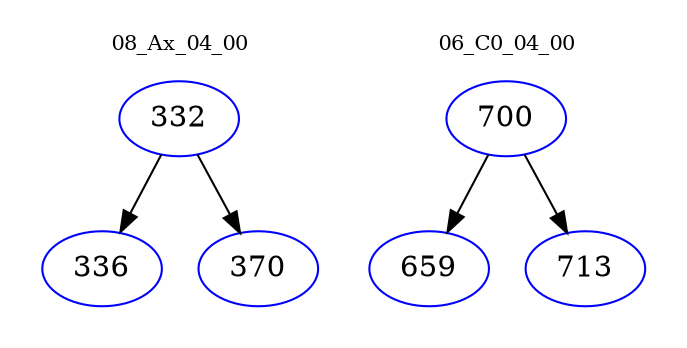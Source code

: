 digraph{
subgraph cluster_0 {
color = white
label = "08_Ax_04_00";
fontsize=10;
T0_332 [label="332", color="blue"]
T0_332 -> T0_336 [color="black"]
T0_336 [label="336", color="blue"]
T0_332 -> T0_370 [color="black"]
T0_370 [label="370", color="blue"]
}
subgraph cluster_1 {
color = white
label = "06_C0_04_00";
fontsize=10;
T1_700 [label="700", color="blue"]
T1_700 -> T1_659 [color="black"]
T1_659 [label="659", color="blue"]
T1_700 -> T1_713 [color="black"]
T1_713 [label="713", color="blue"]
}
}
